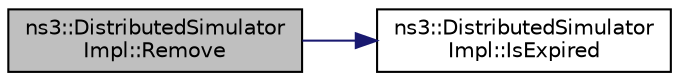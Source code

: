 digraph "ns3::DistributedSimulatorImpl::Remove"
{
 // LATEX_PDF_SIZE
  edge [fontname="Helvetica",fontsize="10",labelfontname="Helvetica",labelfontsize="10"];
  node [fontname="Helvetica",fontsize="10",shape=record];
  rankdir="LR";
  Node1 [label="ns3::DistributedSimulator\lImpl::Remove",height=0.2,width=0.4,color="black", fillcolor="grey75", style="filled", fontcolor="black",tooltip="Remove an event from the event list."];
  Node1 -> Node2 [color="midnightblue",fontsize="10",style="solid",fontname="Helvetica"];
  Node2 [label="ns3::DistributedSimulator\lImpl::IsExpired",height=0.2,width=0.4,color="black", fillcolor="white", style="filled",URL="$classns3_1_1_distributed_simulator_impl.html#a99fcdb00e5b24d44a88e444f77a4aaa1",tooltip="Check if an event has already run or been cancelled."];
}
